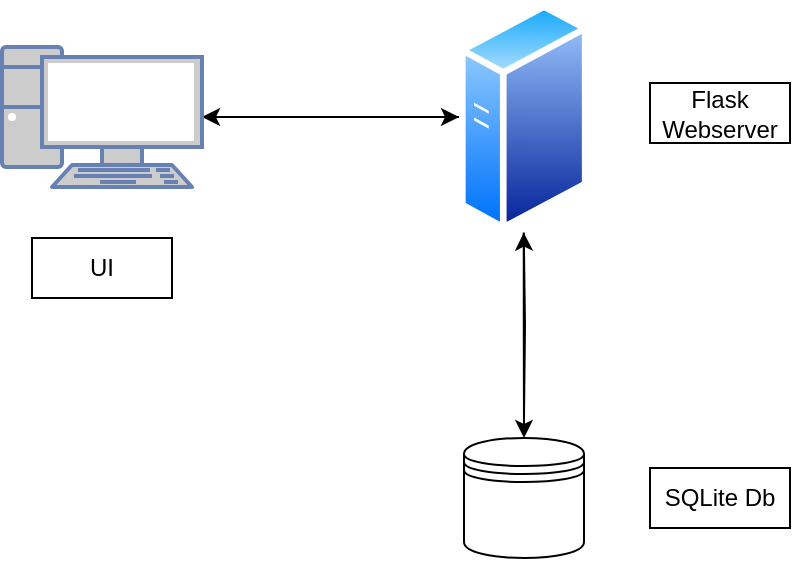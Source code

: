 <mxfile version="19.0.3" type="device"><diagram id="HcImB7mlCvzpwyXMXzG1" name="Page-1"><mxGraphModel dx="2671" dy="1146" grid="1" gridSize="10" guides="1" tooltips="1" connect="1" arrows="1" fold="1" page="1" pageScale="1" pageWidth="827" pageHeight="1169" math="0" shadow="0"><root><mxCell id="0"/><mxCell id="1" parent="0"/><mxCell id="uxlohMtxhxlmJX5ZpRnN-12" style="edgeStyle=orthogonalEdgeStyle;rounded=0;orthogonalLoop=1;jettySize=auto;html=1;entryX=0.5;entryY=1;entryDx=0;entryDy=0;" edge="1" parent="1" target="uxlohMtxhxlmJX5ZpRnN-7"><mxGeometry relative="1" as="geometry"><mxPoint x="351" y="610" as="sourcePoint"/></mxGeometry></mxCell><mxCell id="uxlohMtxhxlmJX5ZpRnN-10" style="edgeStyle=orthogonalEdgeStyle;rounded=0;orthogonalLoop=1;jettySize=auto;html=1;" edge="1" parent="1" source="uxlohMtxhxlmJX5ZpRnN-7" target="uxlohMtxhxlmJX5ZpRnN-8"><mxGeometry relative="1" as="geometry"/></mxCell><mxCell id="uxlohMtxhxlmJX5ZpRnN-11" style="edgeStyle=orthogonalEdgeStyle;rounded=0;orthogonalLoop=1;jettySize=auto;html=1;entryX=0.5;entryY=0;entryDx=0;entryDy=0;" edge="1" parent="1" source="uxlohMtxhxlmJX5ZpRnN-7" target="uxlohMtxhxlmJX5ZpRnN-18"><mxGeometry relative="1" as="geometry"><mxPoint x="351" y="610" as="targetPoint"/></mxGeometry></mxCell><mxCell id="uxlohMtxhxlmJX5ZpRnN-7" value="" style="aspect=fixed;perimeter=ellipsePerimeter;html=1;align=center;shadow=0;dashed=0;spacingTop=3;image;image=img/lib/active_directory/generic_server.svg;" vertex="1" parent="1"><mxGeometry x="318.5" y="401.68" width="64.75" height="115.63" as="geometry"/></mxCell><mxCell id="uxlohMtxhxlmJX5ZpRnN-9" style="edgeStyle=orthogonalEdgeStyle;rounded=0;orthogonalLoop=1;jettySize=auto;html=1;entryX=0;entryY=0.5;entryDx=0;entryDy=0;" edge="1" parent="1" source="uxlohMtxhxlmJX5ZpRnN-8" target="uxlohMtxhxlmJX5ZpRnN-7"><mxGeometry relative="1" as="geometry"/></mxCell><mxCell id="uxlohMtxhxlmJX5ZpRnN-8" value="" style="fontColor=#0066CC;verticalAlign=top;verticalLabelPosition=bottom;labelPosition=center;align=center;html=1;outlineConnect=0;fillColor=#CCCCCC;strokeColor=#6881B3;gradientColor=none;gradientDirection=north;strokeWidth=2;shape=mxgraph.networks.pc;" vertex="1" parent="1"><mxGeometry x="90" y="424.5" width="100" height="70" as="geometry"/></mxCell><mxCell id="uxlohMtxhxlmJX5ZpRnN-13" value="UI" style="rounded=0;whiteSpace=wrap;html=1;" vertex="1" parent="1"><mxGeometry x="105" y="520" width="70" height="30" as="geometry"/></mxCell><mxCell id="uxlohMtxhxlmJX5ZpRnN-14" value="Flask Webserver" style="rounded=0;whiteSpace=wrap;html=1;" vertex="1" parent="1"><mxGeometry x="414" y="442.5" width="70" height="30" as="geometry"/></mxCell><mxCell id="uxlohMtxhxlmJX5ZpRnN-16" value="SQLite Db" style="rounded=0;whiteSpace=wrap;html=1;" vertex="1" parent="1"><mxGeometry x="414" y="635" width="70" height="30" as="geometry"/></mxCell><mxCell id="uxlohMtxhxlmJX5ZpRnN-18" value="" style="shape=datastore;whiteSpace=wrap;html=1;" vertex="1" parent="1"><mxGeometry x="321" y="620" width="60" height="60" as="geometry"/></mxCell></root></mxGraphModel></diagram></mxfile>